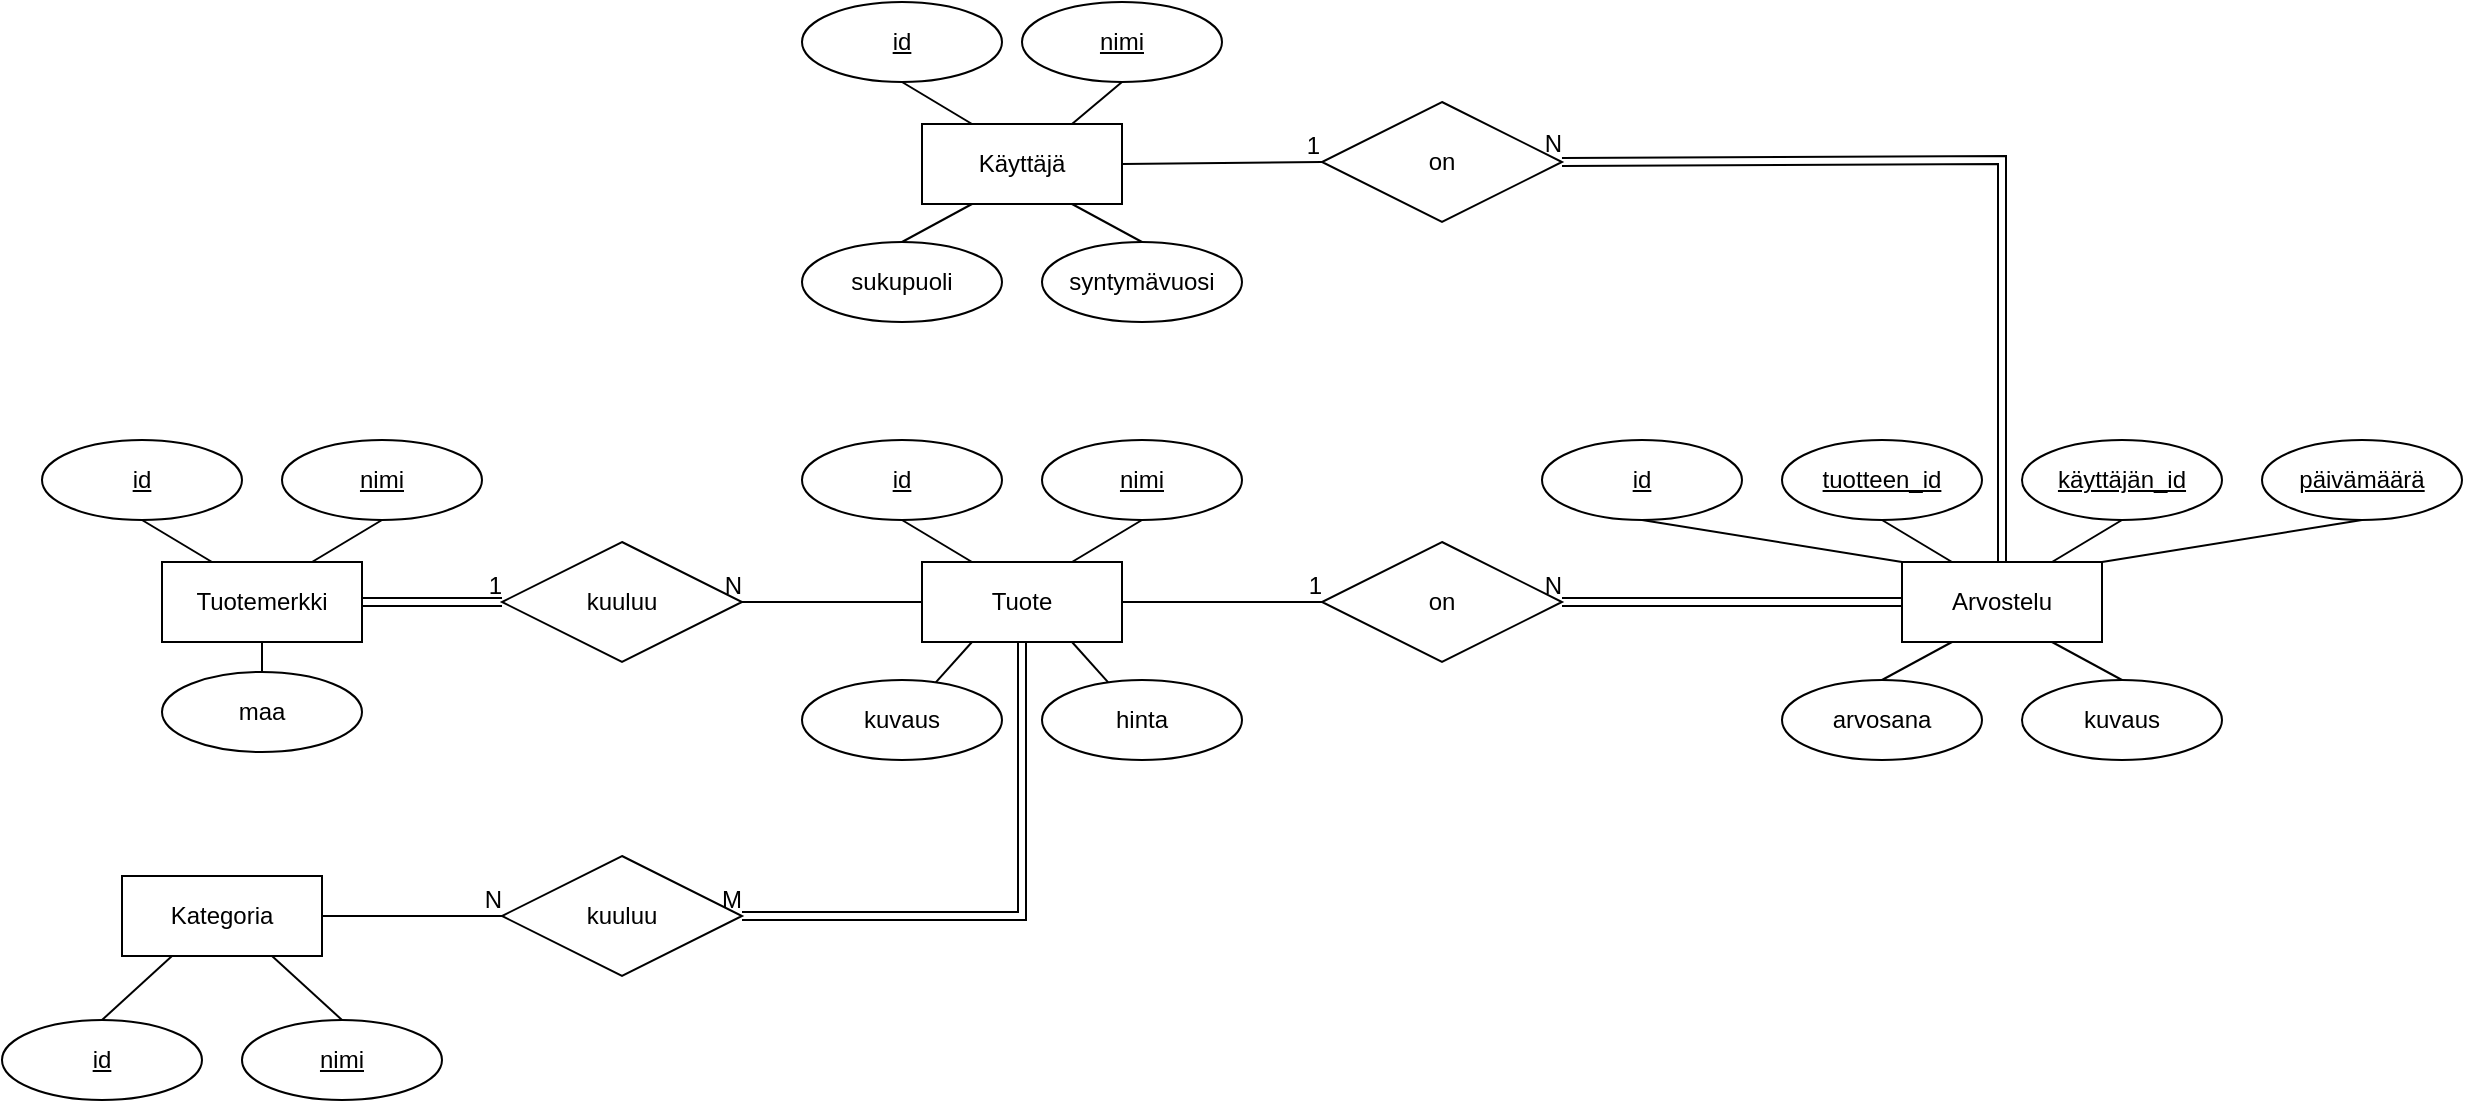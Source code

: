 <mxfile version="14.5.4" type="device"><diagram id="FGo48z4-20daayKuRjg5" name="Page-1"><mxGraphModel dx="1422" dy="839" grid="1" gridSize="10" guides="1" tooltips="1" connect="1" arrows="1" fold="1" page="1" pageScale="1" pageWidth="1920" pageHeight="1200" math="0" shadow="0"><root><mxCell id="0"/><mxCell id="1" parent="0"/><mxCell id="Wt5W3JLJo3SDCVmePe9n-16" value="kuuluu" style="shape=rhombus;perimeter=rhombusPerimeter;whiteSpace=wrap;html=1;align=center;" parent="1" vertex="1"><mxGeometry x="400" y="471" width="120" height="60" as="geometry"/></mxCell><mxCell id="Wt5W3JLJo3SDCVmePe9n-19" value="" style="shape=link;html=1;rounded=0;exitX=1;exitY=0.5;exitDx=0;exitDy=0;entryX=0;entryY=0.5;entryDx=0;entryDy=0;" parent="1" source="vfD-WpKkIopK_C6TVGA5-1" target="Wt5W3JLJo3SDCVmePe9n-16" edge="1"><mxGeometry relative="1" as="geometry"><mxPoint x="370" y="501.0" as="sourcePoint"/><mxPoint x="490" y="560" as="targetPoint"/></mxGeometry></mxCell><mxCell id="Wt5W3JLJo3SDCVmePe9n-20" value="1" style="resizable=0;html=1;align=right;verticalAlign=bottom;" parent="Wt5W3JLJo3SDCVmePe9n-19" connectable="0" vertex="1"><mxGeometry x="1" relative="1" as="geometry"/></mxCell><mxCell id="Wt5W3JLJo3SDCVmePe9n-30" value="kuuluu" style="shape=rhombus;perimeter=rhombusPerimeter;whiteSpace=wrap;html=1;align=center;" parent="1" vertex="1"><mxGeometry x="400" y="628" width="120" height="60" as="geometry"/></mxCell><mxCell id="Wt5W3JLJo3SDCVmePe9n-31" value="" style="endArrow=none;html=1;rounded=0;entryX=1;entryY=0.5;entryDx=0;entryDy=0;exitX=0;exitY=0.5;exitDx=0;exitDy=0;" parent="1" source="vfD-WpKkIopK_C6TVGA5-23" target="Wt5W3JLJo3SDCVmePe9n-16" edge="1"><mxGeometry relative="1" as="geometry"><mxPoint x="580" y="501" as="sourcePoint"/><mxPoint x="590" y="590" as="targetPoint"/></mxGeometry></mxCell><mxCell id="Wt5W3JLJo3SDCVmePe9n-32" value="N" style="resizable=0;html=1;align=right;verticalAlign=bottom;" parent="Wt5W3JLJo3SDCVmePe9n-31" connectable="0" vertex="1"><mxGeometry x="1" relative="1" as="geometry"/></mxCell><mxCell id="Wt5W3JLJo3SDCVmePe9n-37" value="" style="shape=link;html=1;rounded=0;entryX=1;entryY=0.5;entryDx=0;entryDy=0;exitX=0.5;exitY=1;exitDx=0;exitDy=0;" parent="1" source="vfD-WpKkIopK_C6TVGA5-23" target="Wt5W3JLJo3SDCVmePe9n-30" edge="1"><mxGeometry relative="1" as="geometry"><mxPoint x="656.16" y="579.3" as="sourcePoint"/><mxPoint x="530" y="750" as="targetPoint"/><Array as="points"><mxPoint x="660" y="658"/></Array></mxGeometry></mxCell><mxCell id="Wt5W3JLJo3SDCVmePe9n-38" value="M" style="resizable=0;html=1;align=right;verticalAlign=bottom;" parent="Wt5W3JLJo3SDCVmePe9n-37" connectable="0" vertex="1"><mxGeometry x="1" relative="1" as="geometry"/></mxCell><mxCell id="Wt5W3JLJo3SDCVmePe9n-39" value="" style="endArrow=none;html=1;rounded=0;entryX=0;entryY=0.5;entryDx=0;entryDy=0;exitX=1;exitY=0.5;exitDx=0;exitDy=0;" parent="1" source="vfD-WpKkIopK_C6TVGA5-9" target="Wt5W3JLJo3SDCVmePe9n-30" edge="1"><mxGeometry relative="1" as="geometry"><mxPoint x="310" y="661" as="sourcePoint"/><mxPoint x="520" y="780" as="targetPoint"/></mxGeometry></mxCell><mxCell id="Wt5W3JLJo3SDCVmePe9n-40" value="N" style="resizable=0;html=1;align=right;verticalAlign=bottom;" parent="Wt5W3JLJo3SDCVmePe9n-39" connectable="0" vertex="1"><mxGeometry x="1" relative="1" as="geometry"/></mxCell><mxCell id="Wt5W3JLJo3SDCVmePe9n-50" value="on" style="shape=rhombus;perimeter=rhombusPerimeter;whiteSpace=wrap;html=1;align=center;" parent="1" vertex="1"><mxGeometry x="810" y="471" width="120" height="60" as="geometry"/></mxCell><mxCell id="Wt5W3JLJo3SDCVmePe9n-53" value="" style="endArrow=none;html=1;rounded=0;entryX=0;entryY=0.5;entryDx=0;entryDy=0;exitX=1;exitY=0.5;exitDx=0;exitDy=0;" parent="1" source="vfD-WpKkIopK_C6TVGA5-23" target="Wt5W3JLJo3SDCVmePe9n-50" edge="1"><mxGeometry relative="1" as="geometry"><mxPoint x="740" y="501" as="sourcePoint"/><mxPoint x="790" y="750" as="targetPoint"/></mxGeometry></mxCell><mxCell id="Wt5W3JLJo3SDCVmePe9n-54" value="1" style="resizable=0;html=1;align=right;verticalAlign=bottom;" parent="Wt5W3JLJo3SDCVmePe9n-53" connectable="0" vertex="1"><mxGeometry x="1" relative="1" as="geometry"/></mxCell><mxCell id="Wt5W3JLJo3SDCVmePe9n-55" value="" style="shape=link;html=1;rounded=0;entryX=1;entryY=0.5;entryDx=0;entryDy=0;exitX=0;exitY=0.5;exitDx=0;exitDy=0;" parent="1" source="vfD-WpKkIopK_C6TVGA5-41" target="Wt5W3JLJo3SDCVmePe9n-50" edge="1"><mxGeometry relative="1" as="geometry"><mxPoint x="1000.0" y="501.0" as="sourcePoint"/><mxPoint x="940" y="730" as="targetPoint"/></mxGeometry></mxCell><mxCell id="Wt5W3JLJo3SDCVmePe9n-56" value="N" style="resizable=0;html=1;align=right;verticalAlign=bottom;" parent="Wt5W3JLJo3SDCVmePe9n-55" connectable="0" vertex="1"><mxGeometry x="1" relative="1" as="geometry"/></mxCell><mxCell id="Wt5W3JLJo3SDCVmePe9n-60" value="on" style="shape=rhombus;perimeter=rhombusPerimeter;whiteSpace=wrap;html=1;align=center;" parent="1" vertex="1"><mxGeometry x="810" y="251" width="120" height="60" as="geometry"/></mxCell><mxCell id="Wt5W3JLJo3SDCVmePe9n-61" value="" style="endArrow=none;html=1;rounded=0;entryX=0;entryY=0.5;entryDx=0;entryDy=0;exitX=1;exitY=0.5;exitDx=0;exitDy=0;" parent="1" source="vfD-WpKkIopK_C6TVGA5-32" target="Wt5W3JLJo3SDCVmePe9n-60" edge="1"><mxGeometry relative="1" as="geometry"><mxPoint x="740" y="301" as="sourcePoint"/><mxPoint x="810" y="552" as="targetPoint"/></mxGeometry></mxCell><mxCell id="Wt5W3JLJo3SDCVmePe9n-62" value="1" style="resizable=0;html=1;align=right;verticalAlign=bottom;" parent="Wt5W3JLJo3SDCVmePe9n-61" connectable="0" vertex="1"><mxGeometry x="1" relative="1" as="geometry"/></mxCell><mxCell id="Wt5W3JLJo3SDCVmePe9n-63" value="" style="shape=link;html=1;rounded=0;entryX=1;entryY=0.5;entryDx=0;entryDy=0;exitX=0.5;exitY=0;exitDx=0;exitDy=0;" parent="1" source="vfD-WpKkIopK_C6TVGA5-41" target="Wt5W3JLJo3SDCVmePe9n-60" edge="1"><mxGeometry relative="1" as="geometry"><mxPoint x="1080.0" y="400" as="sourcePoint"/><mxPoint x="960" y="532" as="targetPoint"/><Array as="points"><mxPoint x="1150" y="280"/></Array></mxGeometry></mxCell><mxCell id="Wt5W3JLJo3SDCVmePe9n-64" value="N" style="resizable=0;html=1;align=right;verticalAlign=bottom;" parent="Wt5W3JLJo3SDCVmePe9n-63" connectable="0" vertex="1"><mxGeometry x="1" relative="1" as="geometry"/></mxCell><mxCell id="vfD-WpKkIopK_C6TVGA5-1" value="Tuotemerkki" style="whiteSpace=wrap;html=1;align=center;" vertex="1" parent="1"><mxGeometry x="230" y="481" width="100" height="40" as="geometry"/></mxCell><mxCell id="vfD-WpKkIopK_C6TVGA5-2" value="maa" style="ellipse;whiteSpace=wrap;html=1;align=center;" vertex="1" parent="1"><mxGeometry x="230" y="536" width="100" height="40" as="geometry"/></mxCell><mxCell id="vfD-WpKkIopK_C6TVGA5-3" value="nimi" style="ellipse;whiteSpace=wrap;html=1;align=center;fontStyle=4;" vertex="1" parent="1"><mxGeometry x="290" y="420" width="100" height="40" as="geometry"/></mxCell><mxCell id="vfD-WpKkIopK_C6TVGA5-4" value="id" style="ellipse;whiteSpace=wrap;html=1;align=center;fontStyle=4;" vertex="1" parent="1"><mxGeometry x="170" y="420" width="100" height="40" as="geometry"/></mxCell><mxCell id="vfD-WpKkIopK_C6TVGA5-6" value="" style="endArrow=none;html=1;rounded=0;entryX=0.5;entryY=1;entryDx=0;entryDy=0;" edge="1" parent="1" source="vfD-WpKkIopK_C6TVGA5-2" target="vfD-WpKkIopK_C6TVGA5-1"><mxGeometry relative="1" as="geometry"><mxPoint x="90" y="790" as="sourcePoint"/><mxPoint x="250" y="790" as="targetPoint"/></mxGeometry></mxCell><mxCell id="vfD-WpKkIopK_C6TVGA5-7" value="" style="endArrow=none;html=1;rounded=0;entryX=0.5;entryY=1;entryDx=0;entryDy=0;exitX=0.75;exitY=0;exitDx=0;exitDy=0;" edge="1" parent="1" source="vfD-WpKkIopK_C6TVGA5-1" target="vfD-WpKkIopK_C6TVGA5-3"><mxGeometry relative="1" as="geometry"><mxPoint x="290" y="546" as="sourcePoint"/><mxPoint x="290" y="531" as="targetPoint"/></mxGeometry></mxCell><mxCell id="vfD-WpKkIopK_C6TVGA5-8" value="" style="endArrow=none;html=1;rounded=0;entryX=0.5;entryY=1;entryDx=0;entryDy=0;exitX=0.25;exitY=0;exitDx=0;exitDy=0;" edge="1" parent="1" source="vfD-WpKkIopK_C6TVGA5-1" target="vfD-WpKkIopK_C6TVGA5-4"><mxGeometry relative="1" as="geometry"><mxPoint x="315" y="491" as="sourcePoint"/><mxPoint x="350" y="470" as="targetPoint"/></mxGeometry></mxCell><mxCell id="vfD-WpKkIopK_C6TVGA5-9" value="Kategoria" style="whiteSpace=wrap;html=1;align=center;" vertex="1" parent="1"><mxGeometry x="210" y="638" width="100" height="40" as="geometry"/></mxCell><mxCell id="vfD-WpKkIopK_C6TVGA5-11" value="nimi" style="ellipse;whiteSpace=wrap;html=1;align=center;fontStyle=4;" vertex="1" parent="1"><mxGeometry x="270" y="710" width="100" height="40" as="geometry"/></mxCell><mxCell id="vfD-WpKkIopK_C6TVGA5-12" value="id" style="ellipse;whiteSpace=wrap;html=1;align=center;fontStyle=4;" vertex="1" parent="1"><mxGeometry x="150" y="710" width="100" height="40" as="geometry"/></mxCell><mxCell id="vfD-WpKkIopK_C6TVGA5-14" value="" style="endArrow=none;html=1;rounded=0;entryX=0.5;entryY=0;entryDx=0;entryDy=0;exitX=0.75;exitY=1;exitDx=0;exitDy=0;" edge="1" parent="1" source="vfD-WpKkIopK_C6TVGA5-9" target="vfD-WpKkIopK_C6TVGA5-11"><mxGeometry relative="1" as="geometry"><mxPoint x="420" y="916" as="sourcePoint"/><mxPoint x="420" y="901" as="targetPoint"/></mxGeometry></mxCell><mxCell id="vfD-WpKkIopK_C6TVGA5-15" value="" style="endArrow=none;html=1;rounded=0;entryX=0.5;entryY=0;entryDx=0;entryDy=0;exitX=0.25;exitY=1;exitDx=0;exitDy=0;" edge="1" parent="1" source="vfD-WpKkIopK_C6TVGA5-9" target="vfD-WpKkIopK_C6TVGA5-12"><mxGeometry relative="1" as="geometry"><mxPoint x="445" y="861" as="sourcePoint"/><mxPoint x="480" y="840" as="targetPoint"/></mxGeometry></mxCell><mxCell id="vfD-WpKkIopK_C6TVGA5-23" value="Tuote" style="whiteSpace=wrap;html=1;align=center;" vertex="1" parent="1"><mxGeometry x="610" y="481" width="100" height="40" as="geometry"/></mxCell><mxCell id="vfD-WpKkIopK_C6TVGA5-24" value="kuvaus" style="ellipse;whiteSpace=wrap;html=1;align=center;" vertex="1" parent="1"><mxGeometry x="550" y="540" width="100" height="40" as="geometry"/></mxCell><mxCell id="vfD-WpKkIopK_C6TVGA5-25" value="nimi" style="ellipse;whiteSpace=wrap;html=1;align=center;fontStyle=4;" vertex="1" parent="1"><mxGeometry x="670" y="420" width="100" height="40" as="geometry"/></mxCell><mxCell id="vfD-WpKkIopK_C6TVGA5-26" value="id" style="ellipse;whiteSpace=wrap;html=1;align=center;fontStyle=4;" vertex="1" parent="1"><mxGeometry x="550" y="420" width="100" height="40" as="geometry"/></mxCell><mxCell id="vfD-WpKkIopK_C6TVGA5-27" value="" style="endArrow=none;html=1;rounded=0;entryX=0.25;entryY=1;entryDx=0;entryDy=0;" edge="1" parent="1" source="vfD-WpKkIopK_C6TVGA5-24" target="vfD-WpKkIopK_C6TVGA5-23"><mxGeometry relative="1" as="geometry"><mxPoint x="450" y="770" as="sourcePoint"/><mxPoint x="610" y="770" as="targetPoint"/></mxGeometry></mxCell><mxCell id="vfD-WpKkIopK_C6TVGA5-28" value="" style="endArrow=none;html=1;rounded=0;entryX=0.5;entryY=1;entryDx=0;entryDy=0;exitX=0.75;exitY=0;exitDx=0;exitDy=0;" edge="1" parent="1" source="vfD-WpKkIopK_C6TVGA5-23" target="vfD-WpKkIopK_C6TVGA5-25"><mxGeometry relative="1" as="geometry"><mxPoint x="670" y="546" as="sourcePoint"/><mxPoint x="670" y="531" as="targetPoint"/></mxGeometry></mxCell><mxCell id="vfD-WpKkIopK_C6TVGA5-29" value="" style="endArrow=none;html=1;rounded=0;entryX=0.5;entryY=1;entryDx=0;entryDy=0;exitX=0.25;exitY=0;exitDx=0;exitDy=0;" edge="1" parent="1" source="vfD-WpKkIopK_C6TVGA5-23" target="vfD-WpKkIopK_C6TVGA5-26"><mxGeometry relative="1" as="geometry"><mxPoint x="695" y="491" as="sourcePoint"/><mxPoint x="730" y="470" as="targetPoint"/></mxGeometry></mxCell><mxCell id="vfD-WpKkIopK_C6TVGA5-30" value="hinta" style="ellipse;whiteSpace=wrap;html=1;align=center;" vertex="1" parent="1"><mxGeometry x="670" y="540" width="100" height="40" as="geometry"/></mxCell><mxCell id="vfD-WpKkIopK_C6TVGA5-31" value="" style="endArrow=none;html=1;rounded=0;entryX=0.75;entryY=1;entryDx=0;entryDy=0;" edge="1" parent="1" source="vfD-WpKkIopK_C6TVGA5-30" target="vfD-WpKkIopK_C6TVGA5-23"><mxGeometry relative="1" as="geometry"><mxPoint x="620" y="794" as="sourcePoint"/><mxPoint x="830" y="545" as="targetPoint"/></mxGeometry></mxCell><mxCell id="vfD-WpKkIopK_C6TVGA5-32" value="Käyttäjä" style="whiteSpace=wrap;html=1;align=center;" vertex="1" parent="1"><mxGeometry x="610" y="262" width="100" height="40" as="geometry"/></mxCell><mxCell id="vfD-WpKkIopK_C6TVGA5-33" value="sukupuoli" style="ellipse;whiteSpace=wrap;html=1;align=center;" vertex="1" parent="1"><mxGeometry x="550" y="321" width="100" height="40" as="geometry"/></mxCell><mxCell id="vfD-WpKkIopK_C6TVGA5-34" value="nimi" style="ellipse;whiteSpace=wrap;html=1;align=center;fontStyle=4;" vertex="1" parent="1"><mxGeometry x="660" y="201" width="100" height="40" as="geometry"/></mxCell><mxCell id="vfD-WpKkIopK_C6TVGA5-35" value="id" style="ellipse;whiteSpace=wrap;html=1;align=center;fontStyle=4;" vertex="1" parent="1"><mxGeometry x="550" y="201" width="100" height="40" as="geometry"/></mxCell><mxCell id="vfD-WpKkIopK_C6TVGA5-36" value="" style="endArrow=none;html=1;rounded=0;entryX=0.25;entryY=1;entryDx=0;entryDy=0;exitX=0.5;exitY=0;exitDx=0;exitDy=0;" edge="1" parent="1" source="vfD-WpKkIopK_C6TVGA5-33" target="vfD-WpKkIopK_C6TVGA5-32"><mxGeometry relative="1" as="geometry"><mxPoint x="470" y="571" as="sourcePoint"/><mxPoint x="660" y="337" as="targetPoint"/></mxGeometry></mxCell><mxCell id="vfD-WpKkIopK_C6TVGA5-37" value="" style="endArrow=none;html=1;rounded=0;entryX=0.5;entryY=1;entryDx=0;entryDy=0;exitX=0.75;exitY=0;exitDx=0;exitDy=0;" edge="1" parent="1" source="vfD-WpKkIopK_C6TVGA5-32" target="vfD-WpKkIopK_C6TVGA5-34"><mxGeometry relative="1" as="geometry"><mxPoint x="670" y="327" as="sourcePoint"/><mxPoint x="670" y="312" as="targetPoint"/></mxGeometry></mxCell><mxCell id="vfD-WpKkIopK_C6TVGA5-38" value="" style="endArrow=none;html=1;rounded=0;entryX=0.5;entryY=1;entryDx=0;entryDy=0;exitX=0.25;exitY=0;exitDx=0;exitDy=0;" edge="1" parent="1" source="vfD-WpKkIopK_C6TVGA5-32" target="vfD-WpKkIopK_C6TVGA5-35"><mxGeometry relative="1" as="geometry"><mxPoint x="695" y="272" as="sourcePoint"/><mxPoint x="730" y="251" as="targetPoint"/></mxGeometry></mxCell><mxCell id="vfD-WpKkIopK_C6TVGA5-39" value="syntymävuosi" style="ellipse;whiteSpace=wrap;html=1;align=center;" vertex="1" parent="1"><mxGeometry x="670" y="321" width="100" height="40" as="geometry"/></mxCell><mxCell id="vfD-WpKkIopK_C6TVGA5-40" value="" style="endArrow=none;html=1;rounded=0;entryX=0.75;entryY=1;entryDx=0;entryDy=0;exitX=0.5;exitY=0;exitDx=0;exitDy=0;" edge="1" parent="1" source="vfD-WpKkIopK_C6TVGA5-39" target="vfD-WpKkIopK_C6TVGA5-32"><mxGeometry relative="1" as="geometry"><mxPoint x="590" y="571" as="sourcePoint"/><mxPoint x="695" y="287.5" as="targetPoint"/></mxGeometry></mxCell><mxCell id="vfD-WpKkIopK_C6TVGA5-41" value="Arvostelu" style="whiteSpace=wrap;html=1;align=center;" vertex="1" parent="1"><mxGeometry x="1100" y="481" width="100" height="40" as="geometry"/></mxCell><mxCell id="vfD-WpKkIopK_C6TVGA5-42" value="arvosana" style="ellipse;whiteSpace=wrap;html=1;align=center;" vertex="1" parent="1"><mxGeometry x="1040" y="540" width="100" height="40" as="geometry"/></mxCell><mxCell id="vfD-WpKkIopK_C6TVGA5-43" value="tuotteen_id" style="ellipse;whiteSpace=wrap;html=1;align=center;fontStyle=4;" vertex="1" parent="1"><mxGeometry x="1040" y="420" width="100" height="40" as="geometry"/></mxCell><mxCell id="vfD-WpKkIopK_C6TVGA5-44" value="id" style="ellipse;whiteSpace=wrap;html=1;align=center;fontStyle=4;" vertex="1" parent="1"><mxGeometry x="920" y="420" width="100" height="40" as="geometry"/></mxCell><mxCell id="vfD-WpKkIopK_C6TVGA5-45" value="" style="endArrow=none;html=1;rounded=0;entryX=0.25;entryY=1;entryDx=0;entryDy=0;exitX=0.5;exitY=0;exitDx=0;exitDy=0;" edge="1" parent="1" source="vfD-WpKkIopK_C6TVGA5-42" target="vfD-WpKkIopK_C6TVGA5-41"><mxGeometry relative="1" as="geometry"><mxPoint x="960" y="786" as="sourcePoint"/><mxPoint x="1150" y="552" as="targetPoint"/></mxGeometry></mxCell><mxCell id="vfD-WpKkIopK_C6TVGA5-46" value="" style="endArrow=none;html=1;rounded=0;entryX=0.5;entryY=1;entryDx=0;entryDy=0;exitX=0.25;exitY=0;exitDx=0;exitDy=0;" edge="1" parent="1" source="vfD-WpKkIopK_C6TVGA5-41" target="vfD-WpKkIopK_C6TVGA5-43"><mxGeometry relative="1" as="geometry"><mxPoint x="1160" y="542" as="sourcePoint"/><mxPoint x="1160" y="527" as="targetPoint"/></mxGeometry></mxCell><mxCell id="vfD-WpKkIopK_C6TVGA5-47" value="" style="endArrow=none;html=1;rounded=0;entryX=0.5;entryY=1;entryDx=0;entryDy=0;exitX=0;exitY=0;exitDx=0;exitDy=0;" edge="1" parent="1" source="vfD-WpKkIopK_C6TVGA5-41" target="vfD-WpKkIopK_C6TVGA5-44"><mxGeometry relative="1" as="geometry"><mxPoint x="1185" y="487" as="sourcePoint"/><mxPoint x="1220" y="466" as="targetPoint"/></mxGeometry></mxCell><mxCell id="vfD-WpKkIopK_C6TVGA5-48" value="kuvaus" style="ellipse;whiteSpace=wrap;html=1;align=center;" vertex="1" parent="1"><mxGeometry x="1160" y="540" width="100" height="40" as="geometry"/></mxCell><mxCell id="vfD-WpKkIopK_C6TVGA5-49" value="" style="endArrow=none;html=1;rounded=0;entryX=0.75;entryY=1;entryDx=0;entryDy=0;exitX=0.5;exitY=0;exitDx=0;exitDy=0;" edge="1" parent="1" source="vfD-WpKkIopK_C6TVGA5-48" target="vfD-WpKkIopK_C6TVGA5-41"><mxGeometry relative="1" as="geometry"><mxPoint x="1080" y="786" as="sourcePoint"/><mxPoint x="1185" y="502.5" as="targetPoint"/></mxGeometry></mxCell><mxCell id="vfD-WpKkIopK_C6TVGA5-50" value="käyttäjän_id" style="ellipse;whiteSpace=wrap;html=1;align=center;fontStyle=4;" vertex="1" parent="1"><mxGeometry x="1160" y="420" width="100" height="40" as="geometry"/></mxCell><mxCell id="vfD-WpKkIopK_C6TVGA5-51" value="" style="endArrow=none;html=1;rounded=0;entryX=0.5;entryY=1;entryDx=0;entryDy=0;exitX=0.75;exitY=0;exitDx=0;exitDy=0;" edge="1" parent="1" target="vfD-WpKkIopK_C6TVGA5-50" source="vfD-WpKkIopK_C6TVGA5-41"><mxGeometry relative="1" as="geometry"><mxPoint x="1185" y="487" as="sourcePoint"/><mxPoint x="1170" y="537" as="targetPoint"/></mxGeometry></mxCell><mxCell id="vfD-WpKkIopK_C6TVGA5-52" value="päivämäärä" style="ellipse;whiteSpace=wrap;html=1;align=center;fontStyle=4;" vertex="1" parent="1"><mxGeometry x="1280" y="420" width="100" height="40" as="geometry"/></mxCell><mxCell id="vfD-WpKkIopK_C6TVGA5-53" value="" style="endArrow=none;html=1;rounded=0;entryX=0.5;entryY=1;entryDx=0;entryDy=0;exitX=1;exitY=0;exitDx=0;exitDy=0;" edge="1" parent="1" target="vfD-WpKkIopK_C6TVGA5-52" source="vfD-WpKkIopK_C6TVGA5-41"><mxGeometry relative="1" as="geometry"><mxPoint x="1365" y="505" as="sourcePoint"/><mxPoint x="1350" y="555" as="targetPoint"/></mxGeometry></mxCell></root></mxGraphModel></diagram></mxfile>